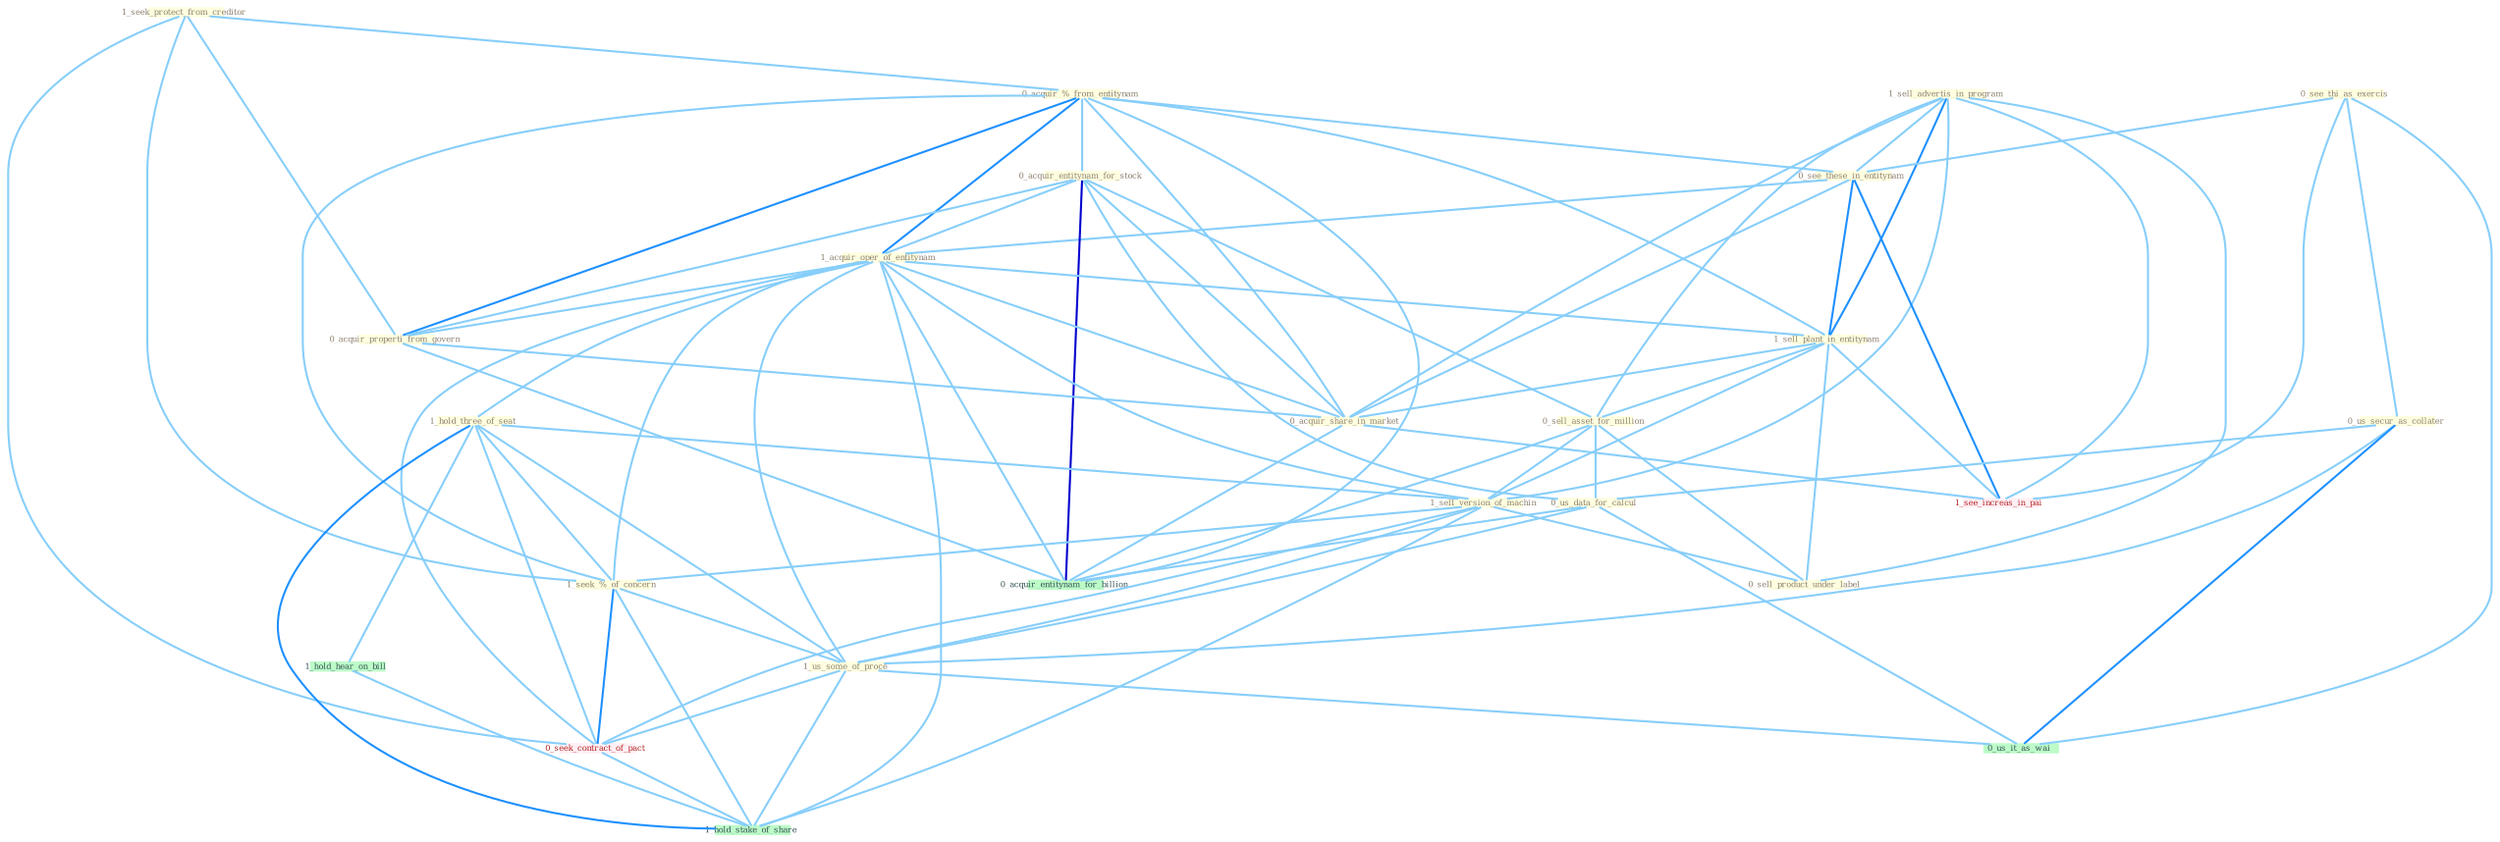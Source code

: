 Graph G{ 
    node
    [shape=polygon,style=filled,width=.5,height=.06,color="#BDFCC9",fixedsize=true,fontsize=4,
    fontcolor="#2f4f4f"];
    {node
    [color="#ffffe0", fontcolor="#8b7d6b"] "1_seek_protect_from_creditor " "1_sell_advertis_in_program " "0_acquir_%_from_entitynam " "0_see_thi_as_exercis " "0_see_these_in_entitynam " "0_acquir_entitynam_for_stock " "1_acquir_oper_of_entitynam " "1_sell_plant_in_entitynam " "0_sell_asset_for_million " "1_hold_three_of_seat " "1_sell_version_of_machin " "0_us_secur_as_collater " "0_us_data_for_calcul " "0_acquir_properti_from_govern " "0_sell_product_under_label " "1_seek_%_of_concern " "1_us_some_of_proce " "0_acquir_share_in_market "}
{node [color="#fff0f5", fontcolor="#b22222"] "0_seek_contract_of_pact " "1_see_increas_in_pai "}
edge [color="#B0E2FF"];

	"1_seek_protect_from_creditor " -- "0_acquir_%_from_entitynam " [w="1", color="#87cefa" ];
	"1_seek_protect_from_creditor " -- "0_acquir_properti_from_govern " [w="1", color="#87cefa" ];
	"1_seek_protect_from_creditor " -- "1_seek_%_of_concern " [w="1", color="#87cefa" ];
	"1_seek_protect_from_creditor " -- "0_seek_contract_of_pact " [w="1", color="#87cefa" ];
	"1_sell_advertis_in_program " -- "0_see_these_in_entitynam " [w="1", color="#87cefa" ];
	"1_sell_advertis_in_program " -- "1_sell_plant_in_entitynam " [w="2", color="#1e90ff" , len=0.8];
	"1_sell_advertis_in_program " -- "0_sell_asset_for_million " [w="1", color="#87cefa" ];
	"1_sell_advertis_in_program " -- "1_sell_version_of_machin " [w="1", color="#87cefa" ];
	"1_sell_advertis_in_program " -- "0_sell_product_under_label " [w="1", color="#87cefa" ];
	"1_sell_advertis_in_program " -- "0_acquir_share_in_market " [w="1", color="#87cefa" ];
	"1_sell_advertis_in_program " -- "1_see_increas_in_pai " [w="1", color="#87cefa" ];
	"0_acquir_%_from_entitynam " -- "0_see_these_in_entitynam " [w="1", color="#87cefa" ];
	"0_acquir_%_from_entitynam " -- "0_acquir_entitynam_for_stock " [w="1", color="#87cefa" ];
	"0_acquir_%_from_entitynam " -- "1_acquir_oper_of_entitynam " [w="2", color="#1e90ff" , len=0.8];
	"0_acquir_%_from_entitynam " -- "1_sell_plant_in_entitynam " [w="1", color="#87cefa" ];
	"0_acquir_%_from_entitynam " -- "0_acquir_properti_from_govern " [w="2", color="#1e90ff" , len=0.8];
	"0_acquir_%_from_entitynam " -- "1_seek_%_of_concern " [w="1", color="#87cefa" ];
	"0_acquir_%_from_entitynam " -- "0_acquir_share_in_market " [w="1", color="#87cefa" ];
	"0_acquir_%_from_entitynam " -- "0_acquir_entitynam_for_billion " [w="1", color="#87cefa" ];
	"0_see_thi_as_exercis " -- "0_see_these_in_entitynam " [w="1", color="#87cefa" ];
	"0_see_thi_as_exercis " -- "0_us_secur_as_collater " [w="1", color="#87cefa" ];
	"0_see_thi_as_exercis " -- "0_us_it_as_wai " [w="1", color="#87cefa" ];
	"0_see_thi_as_exercis " -- "1_see_increas_in_pai " [w="1", color="#87cefa" ];
	"0_see_these_in_entitynam " -- "1_acquir_oper_of_entitynam " [w="1", color="#87cefa" ];
	"0_see_these_in_entitynam " -- "1_sell_plant_in_entitynam " [w="2", color="#1e90ff" , len=0.8];
	"0_see_these_in_entitynam " -- "0_acquir_share_in_market " [w="1", color="#87cefa" ];
	"0_see_these_in_entitynam " -- "1_see_increas_in_pai " [w="2", color="#1e90ff" , len=0.8];
	"0_acquir_entitynam_for_stock " -- "1_acquir_oper_of_entitynam " [w="1", color="#87cefa" ];
	"0_acquir_entitynam_for_stock " -- "0_sell_asset_for_million " [w="1", color="#87cefa" ];
	"0_acquir_entitynam_for_stock " -- "0_us_data_for_calcul " [w="1", color="#87cefa" ];
	"0_acquir_entitynam_for_stock " -- "0_acquir_properti_from_govern " [w="1", color="#87cefa" ];
	"0_acquir_entitynam_for_stock " -- "0_acquir_share_in_market " [w="1", color="#87cefa" ];
	"0_acquir_entitynam_for_stock " -- "0_acquir_entitynam_for_billion " [w="3", color="#0000cd" , len=0.6];
	"1_acquir_oper_of_entitynam " -- "1_sell_plant_in_entitynam " [w="1", color="#87cefa" ];
	"1_acquir_oper_of_entitynam " -- "1_hold_three_of_seat " [w="1", color="#87cefa" ];
	"1_acquir_oper_of_entitynam " -- "1_sell_version_of_machin " [w="1", color="#87cefa" ];
	"1_acquir_oper_of_entitynam " -- "0_acquir_properti_from_govern " [w="1", color="#87cefa" ];
	"1_acquir_oper_of_entitynam " -- "1_seek_%_of_concern " [w="1", color="#87cefa" ];
	"1_acquir_oper_of_entitynam " -- "1_us_some_of_proce " [w="1", color="#87cefa" ];
	"1_acquir_oper_of_entitynam " -- "0_acquir_share_in_market " [w="1", color="#87cefa" ];
	"1_acquir_oper_of_entitynam " -- "0_seek_contract_of_pact " [w="1", color="#87cefa" ];
	"1_acquir_oper_of_entitynam " -- "0_acquir_entitynam_for_billion " [w="1", color="#87cefa" ];
	"1_acquir_oper_of_entitynam " -- "1_hold_stake_of_share " [w="1", color="#87cefa" ];
	"1_sell_plant_in_entitynam " -- "0_sell_asset_for_million " [w="1", color="#87cefa" ];
	"1_sell_plant_in_entitynam " -- "1_sell_version_of_machin " [w="1", color="#87cefa" ];
	"1_sell_plant_in_entitynam " -- "0_sell_product_under_label " [w="1", color="#87cefa" ];
	"1_sell_plant_in_entitynam " -- "0_acquir_share_in_market " [w="1", color="#87cefa" ];
	"1_sell_plant_in_entitynam " -- "1_see_increas_in_pai " [w="1", color="#87cefa" ];
	"0_sell_asset_for_million " -- "1_sell_version_of_machin " [w="1", color="#87cefa" ];
	"0_sell_asset_for_million " -- "0_us_data_for_calcul " [w="1", color="#87cefa" ];
	"0_sell_asset_for_million " -- "0_sell_product_under_label " [w="1", color="#87cefa" ];
	"0_sell_asset_for_million " -- "0_acquir_entitynam_for_billion " [w="1", color="#87cefa" ];
	"1_hold_three_of_seat " -- "1_sell_version_of_machin " [w="1", color="#87cefa" ];
	"1_hold_three_of_seat " -- "1_seek_%_of_concern " [w="1", color="#87cefa" ];
	"1_hold_three_of_seat " -- "1_us_some_of_proce " [w="1", color="#87cefa" ];
	"1_hold_three_of_seat " -- "0_seek_contract_of_pact " [w="1", color="#87cefa" ];
	"1_hold_three_of_seat " -- "1_hold_hear_on_bill " [w="1", color="#87cefa" ];
	"1_hold_three_of_seat " -- "1_hold_stake_of_share " [w="2", color="#1e90ff" , len=0.8];
	"1_sell_version_of_machin " -- "0_sell_product_under_label " [w="1", color="#87cefa" ];
	"1_sell_version_of_machin " -- "1_seek_%_of_concern " [w="1", color="#87cefa" ];
	"1_sell_version_of_machin " -- "1_us_some_of_proce " [w="1", color="#87cefa" ];
	"1_sell_version_of_machin " -- "0_seek_contract_of_pact " [w="1", color="#87cefa" ];
	"1_sell_version_of_machin " -- "1_hold_stake_of_share " [w="1", color="#87cefa" ];
	"0_us_secur_as_collater " -- "0_us_data_for_calcul " [w="1", color="#87cefa" ];
	"0_us_secur_as_collater " -- "1_us_some_of_proce " [w="1", color="#87cefa" ];
	"0_us_secur_as_collater " -- "0_us_it_as_wai " [w="2", color="#1e90ff" , len=0.8];
	"0_us_data_for_calcul " -- "1_us_some_of_proce " [w="1", color="#87cefa" ];
	"0_us_data_for_calcul " -- "0_us_it_as_wai " [w="1", color="#87cefa" ];
	"0_us_data_for_calcul " -- "0_acquir_entitynam_for_billion " [w="1", color="#87cefa" ];
	"0_acquir_properti_from_govern " -- "0_acquir_share_in_market " [w="1", color="#87cefa" ];
	"0_acquir_properti_from_govern " -- "0_acquir_entitynam_for_billion " [w="1", color="#87cefa" ];
	"1_seek_%_of_concern " -- "1_us_some_of_proce " [w="1", color="#87cefa" ];
	"1_seek_%_of_concern " -- "0_seek_contract_of_pact " [w="2", color="#1e90ff" , len=0.8];
	"1_seek_%_of_concern " -- "1_hold_stake_of_share " [w="1", color="#87cefa" ];
	"1_us_some_of_proce " -- "0_seek_contract_of_pact " [w="1", color="#87cefa" ];
	"1_us_some_of_proce " -- "0_us_it_as_wai " [w="1", color="#87cefa" ];
	"1_us_some_of_proce " -- "1_hold_stake_of_share " [w="1", color="#87cefa" ];
	"0_acquir_share_in_market " -- "0_acquir_entitynam_for_billion " [w="1", color="#87cefa" ];
	"0_acquir_share_in_market " -- "1_see_increas_in_pai " [w="1", color="#87cefa" ];
	"0_seek_contract_of_pact " -- "1_hold_stake_of_share " [w="1", color="#87cefa" ];
	"1_hold_hear_on_bill " -- "1_hold_stake_of_share " [w="1", color="#87cefa" ];
}